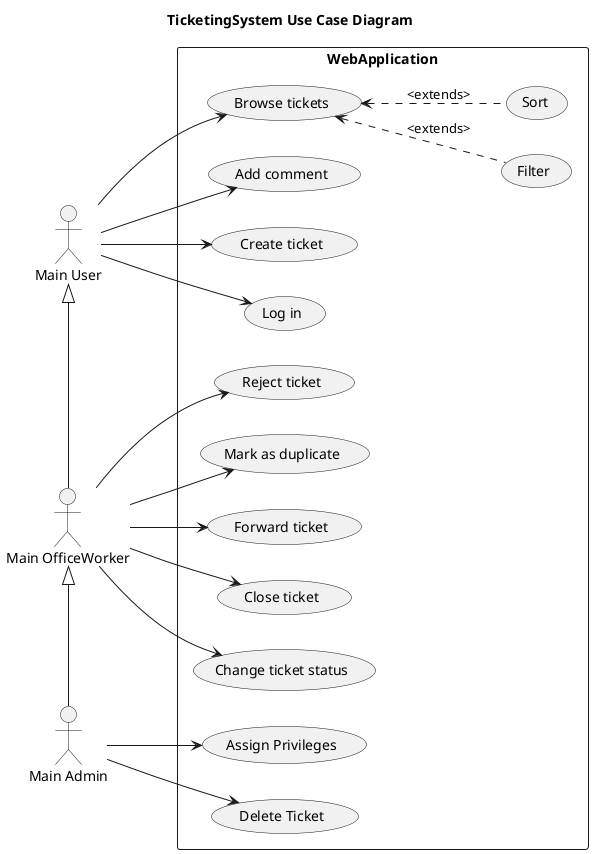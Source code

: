 @startuml
title TicketingSystem Use Case Diagram
left to right direction
'https://plantuml.com/use-case-diagram

:Main Admin: as Admin
:Main OfficeWorker: as OfficeWorker
:Main User: as User

User <|- OfficeWorker
OfficeWorker <|- Admin


rectangle WebApplication {
OfficeWorker -> (Reject ticket)
OfficeWorker -> (Mark as duplicate)
OfficeWorker -> (Forward ticket)
OfficeWorker -> (Close ticket)
OfficeWorker -> (Change ticket status)



User --> (Browse tickets)
User --> (Add comment)
User --> (Create ticket)
User --> (Log in)
(Browse tickets) <.. (Filter): <extends>
(Browse tickets) <.. (Sort): <extends>


Admin --> (Assign Privileges)
Admin --> (Delete Ticket)

}


@enduml